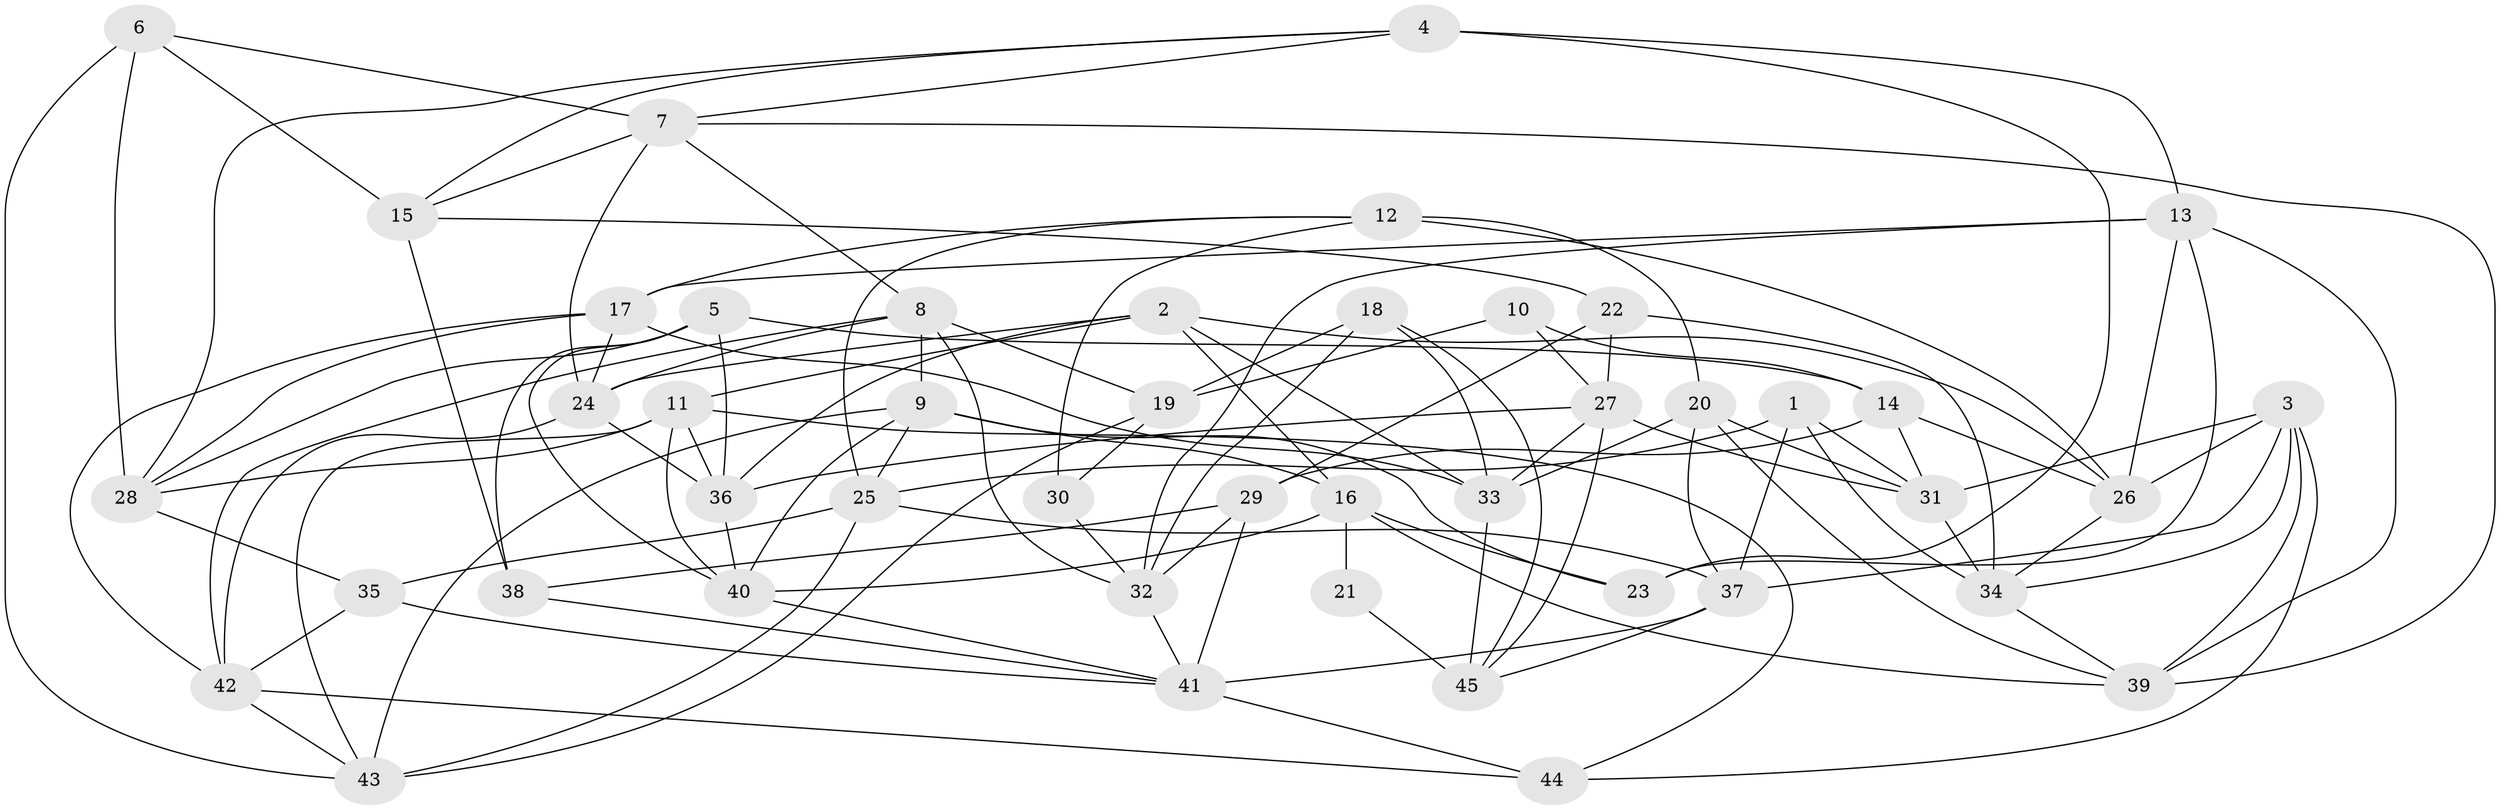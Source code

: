 // original degree distribution, {4: 1.0}
// Generated by graph-tools (version 1.1) at 2025/03/03/09/25 03:03:06]
// undirected, 45 vertices, 118 edges
graph export_dot {
graph [start="1"]
  node [color=gray90,style=filled];
  1;
  2;
  3;
  4;
  5;
  6;
  7;
  8;
  9;
  10;
  11;
  12;
  13;
  14;
  15;
  16;
  17;
  18;
  19;
  20;
  21;
  22;
  23;
  24;
  25;
  26;
  27;
  28;
  29;
  30;
  31;
  32;
  33;
  34;
  35;
  36;
  37;
  38;
  39;
  40;
  41;
  42;
  43;
  44;
  45;
  1 -- 25 [weight=1.0];
  1 -- 31 [weight=1.0];
  1 -- 34 [weight=3.0];
  1 -- 37 [weight=1.0];
  2 -- 11 [weight=1.0];
  2 -- 16 [weight=1.0];
  2 -- 24 [weight=1.0];
  2 -- 26 [weight=1.0];
  2 -- 33 [weight=1.0];
  2 -- 36 [weight=1.0];
  3 -- 26 [weight=1.0];
  3 -- 31 [weight=1.0];
  3 -- 34 [weight=1.0];
  3 -- 37 [weight=1.0];
  3 -- 39 [weight=1.0];
  3 -- 44 [weight=1.0];
  4 -- 7 [weight=1.0];
  4 -- 13 [weight=1.0];
  4 -- 15 [weight=1.0];
  4 -- 23 [weight=2.0];
  4 -- 28 [weight=1.0];
  5 -- 14 [weight=1.0];
  5 -- 28 [weight=1.0];
  5 -- 36 [weight=1.0];
  5 -- 38 [weight=2.0];
  5 -- 40 [weight=1.0];
  6 -- 7 [weight=1.0];
  6 -- 15 [weight=1.0];
  6 -- 28 [weight=1.0];
  6 -- 43 [weight=1.0];
  7 -- 8 [weight=1.0];
  7 -- 15 [weight=1.0];
  7 -- 24 [weight=1.0];
  7 -- 39 [weight=1.0];
  8 -- 9 [weight=1.0];
  8 -- 19 [weight=1.0];
  8 -- 24 [weight=1.0];
  8 -- 32 [weight=1.0];
  8 -- 42 [weight=1.0];
  9 -- 16 [weight=1.0];
  9 -- 23 [weight=1.0];
  9 -- 25 [weight=1.0];
  9 -- 40 [weight=1.0];
  9 -- 43 [weight=1.0];
  10 -- 14 [weight=2.0];
  10 -- 19 [weight=1.0];
  10 -- 27 [weight=1.0];
  11 -- 28 [weight=1.0];
  11 -- 36 [weight=1.0];
  11 -- 40 [weight=1.0];
  11 -- 43 [weight=1.0];
  11 -- 44 [weight=1.0];
  12 -- 17 [weight=1.0];
  12 -- 20 [weight=2.0];
  12 -- 25 [weight=1.0];
  12 -- 26 [weight=1.0];
  12 -- 30 [weight=1.0];
  13 -- 17 [weight=1.0];
  13 -- 23 [weight=1.0];
  13 -- 26 [weight=1.0];
  13 -- 32 [weight=1.0];
  13 -- 39 [weight=1.0];
  14 -- 26 [weight=1.0];
  14 -- 29 [weight=1.0];
  14 -- 31 [weight=1.0];
  15 -- 22 [weight=1.0];
  15 -- 38 [weight=2.0];
  16 -- 21 [weight=2.0];
  16 -- 23 [weight=2.0];
  16 -- 39 [weight=1.0];
  16 -- 40 [weight=1.0];
  17 -- 24 [weight=1.0];
  17 -- 28 [weight=1.0];
  17 -- 33 [weight=1.0];
  17 -- 42 [weight=1.0];
  18 -- 19 [weight=1.0];
  18 -- 32 [weight=1.0];
  18 -- 33 [weight=1.0];
  18 -- 45 [weight=1.0];
  19 -- 30 [weight=2.0];
  19 -- 43 [weight=1.0];
  20 -- 31 [weight=1.0];
  20 -- 33 [weight=1.0];
  20 -- 37 [weight=1.0];
  20 -- 39 [weight=1.0];
  21 -- 45 [weight=2.0];
  22 -- 27 [weight=1.0];
  22 -- 29 [weight=1.0];
  22 -- 34 [weight=1.0];
  24 -- 36 [weight=1.0];
  24 -- 42 [weight=1.0];
  25 -- 35 [weight=1.0];
  25 -- 37 [weight=1.0];
  25 -- 43 [weight=1.0];
  26 -- 34 [weight=1.0];
  27 -- 31 [weight=1.0];
  27 -- 33 [weight=1.0];
  27 -- 36 [weight=1.0];
  27 -- 45 [weight=1.0];
  28 -- 35 [weight=1.0];
  29 -- 32 [weight=1.0];
  29 -- 38 [weight=1.0];
  29 -- 41 [weight=2.0];
  30 -- 32 [weight=1.0];
  31 -- 34 [weight=1.0];
  32 -- 41 [weight=1.0];
  33 -- 45 [weight=1.0];
  34 -- 39 [weight=1.0];
  35 -- 41 [weight=1.0];
  35 -- 42 [weight=1.0];
  36 -- 40 [weight=1.0];
  37 -- 41 [weight=1.0];
  37 -- 45 [weight=1.0];
  38 -- 41 [weight=1.0];
  40 -- 41 [weight=1.0];
  41 -- 44 [weight=1.0];
  42 -- 43 [weight=1.0];
  42 -- 44 [weight=1.0];
}
